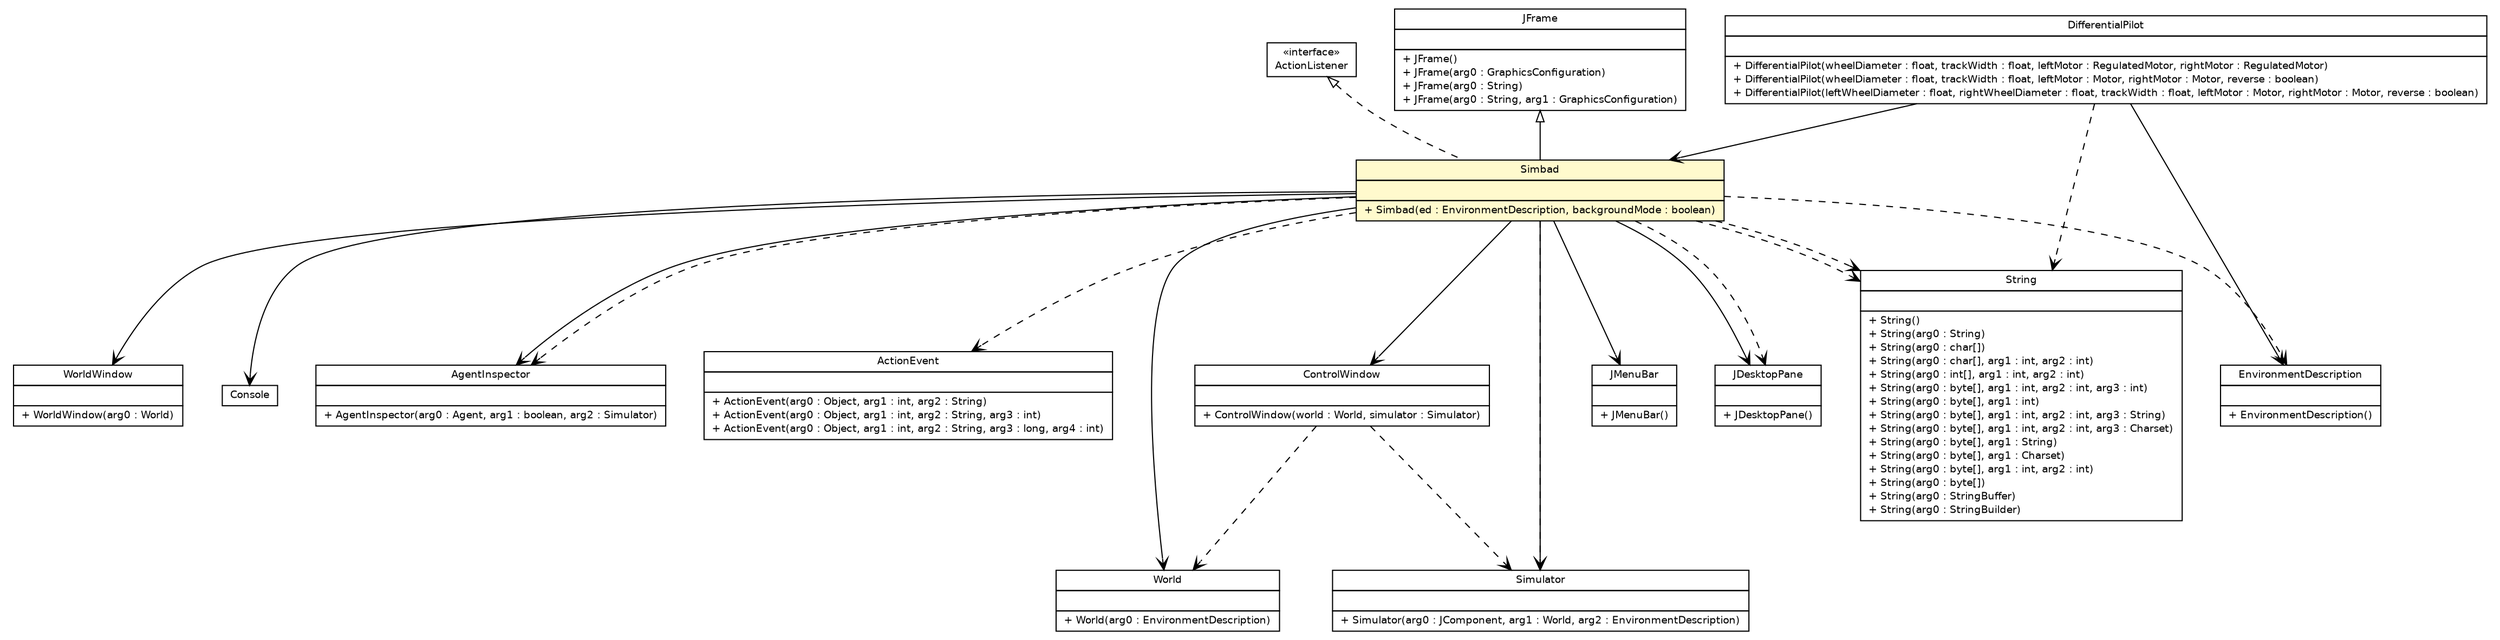 #!/usr/local/bin/dot
#
# Class diagram 
# Generated by UMLGraph version 5.1 (http://www.umlgraph.org/)
#

digraph G {
	edge [fontname="Helvetica",fontsize=10,labelfontname="Helvetica",labelfontsize=10];
	node [fontname="Helvetica",fontsize=10,shape=plaintext];
	nodesep=0.25;
	ranksep=0.5;
	// es.upm.dit.gsi.gsilejos.lejos.robotics.navigation.DifferentialPilot
	c538 [label=<<table title="es.upm.dit.gsi.gsilejos.lejos.robotics.navigation.DifferentialPilot" border="0" cellborder="1" cellspacing="0" cellpadding="2" port="p" href="../../lejos/robotics/navigation/DifferentialPilot.html">
		<tr><td><table border="0" cellspacing="0" cellpadding="1">
<tr><td align="center" balign="center"> DifferentialPilot </td></tr>
		</table></td></tr>
		<tr><td><table border="0" cellspacing="0" cellpadding="1">
<tr><td align="left" balign="left">  </td></tr>
		</table></td></tr>
		<tr><td><table border="0" cellspacing="0" cellpadding="1">
<tr><td align="left" balign="left"> + DifferentialPilot(wheelDiameter : float, trackWidth : float, leftMotor : RegulatedMotor, rightMotor : RegulatedMotor) </td></tr>
<tr><td align="left" balign="left"> + DifferentialPilot(wheelDiameter : float, trackWidth : float, leftMotor : Motor, rightMotor : Motor, reverse : boolean) </td></tr>
<tr><td align="left" balign="left"> + DifferentialPilot(leftWheelDiameter : float, rightWheelDiameter : float, trackWidth : float, leftMotor : Motor, rightMotor : Motor, reverse : boolean) </td></tr>
		</table></td></tr>
		</table>>, fontname="Helvetica", fontcolor="black", fontsize=9.0];
	// es.upm.dit.gsi.gsilejos.simbad.gui.ControlWindow
	c547 [label=<<table title="es.upm.dit.gsi.gsilejos.simbad.gui.ControlWindow" border="0" cellborder="1" cellspacing="0" cellpadding="2" port="p" href="./ControlWindow.html">
		<tr><td><table border="0" cellspacing="0" cellpadding="1">
<tr><td align="center" balign="center"> ControlWindow </td></tr>
		</table></td></tr>
		<tr><td><table border="0" cellspacing="0" cellpadding="1">
<tr><td align="left" balign="left">  </td></tr>
		</table></td></tr>
		<tr><td><table border="0" cellspacing="0" cellpadding="1">
<tr><td align="left" balign="left"> + ControlWindow(world : World, simulator : Simulator) </td></tr>
		</table></td></tr>
		</table>>, fontname="Helvetica", fontcolor="black", fontsize=9.0];
	// es.upm.dit.gsi.gsilejos.simbad.gui.Simbad
	c550 [label=<<table title="es.upm.dit.gsi.gsilejos.simbad.gui.Simbad" border="0" cellborder="1" cellspacing="0" cellpadding="2" port="p" bgcolor="lemonChiffon" href="./Simbad.html">
		<tr><td><table border="0" cellspacing="0" cellpadding="1">
<tr><td align="center" balign="center"> Simbad </td></tr>
		</table></td></tr>
		<tr><td><table border="0" cellspacing="0" cellpadding="1">
<tr><td align="left" balign="left">  </td></tr>
		</table></td></tr>
		<tr><td><table border="0" cellspacing="0" cellpadding="1">
<tr><td align="left" balign="left"> + Simbad(ed : EnvironmentDescription, backgroundMode : boolean) </td></tr>
		</table></td></tr>
		</table>>, fontname="Helvetica", fontcolor="black", fontsize=9.0];
	//es.upm.dit.gsi.gsilejos.simbad.gui.Simbad extends javax.swing.JFrame
	c551:p -> c550:p [dir=back,arrowtail=empty];
	//es.upm.dit.gsi.gsilejos.simbad.gui.Simbad implements java.awt.event.ActionListener
	c552:p -> c550:p [dir=back,arrowtail=empty,style=dashed];
	// es.upm.dit.gsi.gsilejos.lejos.robotics.navigation.DifferentialPilot NAVASSOC es.upm.dit.gsi.gsilejos.simbad.gui.Simbad
	c538:p -> c550:p [taillabel="", label="", headlabel="", fontname="Helvetica", fontcolor="black", fontsize=10.0, color="black", arrowhead=open];
	// es.upm.dit.gsi.gsilejos.lejos.robotics.navigation.DifferentialPilot NAVASSOC simbad.sim.EnvironmentDescription
	c538:p -> c553:p [taillabel="", label="", headlabel="", fontname="Helvetica", fontcolor="black", fontsize=10.0, color="black", arrowhead=open];
	// es.upm.dit.gsi.gsilejos.simbad.gui.Simbad NAVASSOC javax.swing.JMenuBar
	c550:p -> c554:p [taillabel="", label="", headlabel="", fontname="Helvetica", fontcolor="black", fontsize=10.0, color="black", arrowhead=open];
	// es.upm.dit.gsi.gsilejos.simbad.gui.Simbad NAVASSOC javax.swing.JDesktopPane
	c550:p -> c555:p [taillabel="", label="", headlabel="", fontname="Helvetica", fontcolor="black", fontsize=10.0, color="black", arrowhead=open];
	// es.upm.dit.gsi.gsilejos.simbad.gui.Simbad NAVASSOC simbad.gui.WorldWindow
	c550:p -> c556:p [taillabel="", label="", headlabel="", fontname="Helvetica", fontcolor="black", fontsize=10.0, color="black", arrowhead=open];
	// es.upm.dit.gsi.gsilejos.simbad.gui.Simbad NAVASSOC es.upm.dit.gsi.gsilejos.simbad.gui.ControlWindow
	c550:p -> c547:p [taillabel="", label="", headlabel="", fontname="Helvetica", fontcolor="black", fontsize=10.0, color="black", arrowhead=open];
	// es.upm.dit.gsi.gsilejos.simbad.gui.Simbad NAVASSOC simbad.sim.World
	c550:p -> c557:p [taillabel="", label="", headlabel="", fontname="Helvetica", fontcolor="black", fontsize=10.0, color="black", arrowhead=open];
	// es.upm.dit.gsi.gsilejos.simbad.gui.Simbad NAVASSOC simbad.sim.Simulator
	c550:p -> c558:p [taillabel="", label="", headlabel="", fontname="Helvetica", fontcolor="black", fontsize=10.0, color="black", arrowhead=open];
	// es.upm.dit.gsi.gsilejos.simbad.gui.Simbad NAVASSOC java.io.Console
	c550:p -> c559:p [taillabel="", label="", headlabel="", fontname="Helvetica", fontcolor="black", fontsize=10.0, color="black", arrowhead=open];
	// es.upm.dit.gsi.gsilejos.simbad.gui.Simbad NAVASSOC simbad.gui.AgentInspector
	c550:p -> c560:p [taillabel="", label="", headlabel="", fontname="Helvetica", fontcolor="black", fontsize=10.0, color="black", arrowhead=open];
	// es.upm.dit.gsi.gsilejos.lejos.robotics.navigation.DifferentialPilot DEPEND java.lang.String
	c538:p -> c561:p [taillabel="", label="", headlabel="", fontname="Helvetica", fontcolor="black", fontsize=10.0, color="black", arrowhead=open, style=dashed];
	// es.upm.dit.gsi.gsilejos.simbad.gui.ControlWindow DEPEND simbad.sim.Simulator
	c547:p -> c558:p [taillabel="", label="", headlabel="", fontname="Helvetica", fontcolor="black", fontsize=10.0, color="black", arrowhead=open, style=dashed];
	// es.upm.dit.gsi.gsilejos.simbad.gui.ControlWindow DEPEND simbad.sim.World
	c547:p -> c557:p [taillabel="", label="", headlabel="", fontname="Helvetica", fontcolor="black", fontsize=10.0, color="black", arrowhead=open, style=dashed];
	// es.upm.dit.gsi.gsilejos.simbad.gui.Simbad DEPEND simbad.sim.Simulator
	c550:p -> c558:p [taillabel="", label="", headlabel="", fontname="Helvetica", fontcolor="black", fontsize=10.0, color="black", arrowhead=open, style=dashed];
	// es.upm.dit.gsi.gsilejos.simbad.gui.Simbad DEPEND javax.swing.JDesktopPane
	c550:p -> c555:p [taillabel="", label="", headlabel="", fontname="Helvetica", fontcolor="black", fontsize=10.0, color="black", arrowhead=open, style=dashed];
	// es.upm.dit.gsi.gsilejos.simbad.gui.Simbad DEPEND java.lang.String
	c550:p -> c561:p [taillabel="", label="", headlabel="", fontname="Helvetica", fontcolor="black", fontsize=10.0, color="black", arrowhead=open, style=dashed];
	// es.upm.dit.gsi.gsilejos.simbad.gui.Simbad DEPEND java.awt.event.ActionEvent
	c550:p -> c562:p [taillabel="", label="", headlabel="", fontname="Helvetica", fontcolor="black", fontsize=10.0, color="black", arrowhead=open, style=dashed];
	// es.upm.dit.gsi.gsilejos.simbad.gui.Simbad DEPEND simbad.gui.AgentInspector
	c550:p -> c560:p [taillabel="", label="", headlabel="", fontname="Helvetica", fontcolor="black", fontsize=10.0, color="black", arrowhead=open, style=dashed];
	// es.upm.dit.gsi.gsilejos.simbad.gui.Simbad DEPEND java.lang.String
	c550:p -> c561:p [taillabel="", label="", headlabel="", fontname="Helvetica", fontcolor="black", fontsize=10.0, color="black", arrowhead=open, style=dashed];
	// es.upm.dit.gsi.gsilejos.simbad.gui.Simbad DEPEND simbad.sim.EnvironmentDescription
	c550:p -> c553:p [taillabel="", label="", headlabel="", fontname="Helvetica", fontcolor="black", fontsize=10.0, color="black", arrowhead=open, style=dashed];
	// simbad.sim.Simulator
	c558 [label=<<table title="simbad.sim.Simulator" border="0" cellborder="1" cellspacing="0" cellpadding="2" port="p" href="http://java.sun.com/j2se/1.4.2/docs/api/simbad/sim/Simulator.html">
		<tr><td><table border="0" cellspacing="0" cellpadding="1">
<tr><td align="center" balign="center"> Simulator </td></tr>
		</table></td></tr>
		<tr><td><table border="0" cellspacing="0" cellpadding="1">
<tr><td align="left" balign="left">  </td></tr>
		</table></td></tr>
		<tr><td><table border="0" cellspacing="0" cellpadding="1">
<tr><td align="left" balign="left"> + Simulator(arg0 : JComponent, arg1 : World, arg2 : EnvironmentDescription) </td></tr>
		</table></td></tr>
		</table>>, fontname="Helvetica", fontcolor="black", fontsize=9.0];
	// simbad.gui.AgentInspector
	c560 [label=<<table title="simbad.gui.AgentInspector" border="0" cellborder="1" cellspacing="0" cellpadding="2" port="p" href="http://java.sun.com/j2se/1.4.2/docs/api/simbad/gui/AgentInspector.html">
		<tr><td><table border="0" cellspacing="0" cellpadding="1">
<tr><td align="center" balign="center"> AgentInspector </td></tr>
		</table></td></tr>
		<tr><td><table border="0" cellspacing="0" cellpadding="1">
<tr><td align="left" balign="left">  </td></tr>
		</table></td></tr>
		<tr><td><table border="0" cellspacing="0" cellpadding="1">
<tr><td align="left" balign="left"> + AgentInspector(arg0 : Agent, arg1 : boolean, arg2 : Simulator) </td></tr>
		</table></td></tr>
		</table>>, fontname="Helvetica", fontcolor="black", fontsize=9.0];
	// simbad.gui.WorldWindow
	c556 [label=<<table title="simbad.gui.WorldWindow" border="0" cellborder="1" cellspacing="0" cellpadding="2" port="p" href="http://java.sun.com/j2se/1.4.2/docs/api/simbad/gui/WorldWindow.html">
		<tr><td><table border="0" cellspacing="0" cellpadding="1">
<tr><td align="center" balign="center"> WorldWindow </td></tr>
		</table></td></tr>
		<tr><td><table border="0" cellspacing="0" cellpadding="1">
<tr><td align="left" balign="left">  </td></tr>
		</table></td></tr>
		<tr><td><table border="0" cellspacing="0" cellpadding="1">
<tr><td align="left" balign="left"> + WorldWindow(arg0 : World) </td></tr>
		</table></td></tr>
		</table>>, fontname="Helvetica", fontcolor="black", fontsize=9.0];
	// javax.swing.JFrame
	c551 [label=<<table title="javax.swing.JFrame" border="0" cellborder="1" cellspacing="0" cellpadding="2" port="p" href="http://java.sun.com/j2se/1.4.2/docs/api/javax/swing/JFrame.html">
		<tr><td><table border="0" cellspacing="0" cellpadding="1">
<tr><td align="center" balign="center"> JFrame </td></tr>
		</table></td></tr>
		<tr><td><table border="0" cellspacing="0" cellpadding="1">
<tr><td align="left" balign="left">  </td></tr>
		</table></td></tr>
		<tr><td><table border="0" cellspacing="0" cellpadding="1">
<tr><td align="left" balign="left"> + JFrame() </td></tr>
<tr><td align="left" balign="left"> + JFrame(arg0 : GraphicsConfiguration) </td></tr>
<tr><td align="left" balign="left"> + JFrame(arg0 : String) </td></tr>
<tr><td align="left" balign="left"> + JFrame(arg0 : String, arg1 : GraphicsConfiguration) </td></tr>
		</table></td></tr>
		</table>>, fontname="Helvetica", fontcolor="black", fontsize=9.0];
	// simbad.sim.EnvironmentDescription
	c553 [label=<<table title="simbad.sim.EnvironmentDescription" border="0" cellborder="1" cellspacing="0" cellpadding="2" port="p" href="http://java.sun.com/j2se/1.4.2/docs/api/simbad/sim/EnvironmentDescription.html">
		<tr><td><table border="0" cellspacing="0" cellpadding="1">
<tr><td align="center" balign="center"> EnvironmentDescription </td></tr>
		</table></td></tr>
		<tr><td><table border="0" cellspacing="0" cellpadding="1">
<tr><td align="left" balign="left">  </td></tr>
		</table></td></tr>
		<tr><td><table border="0" cellspacing="0" cellpadding="1">
<tr><td align="left" balign="left"> + EnvironmentDescription() </td></tr>
		</table></td></tr>
		</table>>, fontname="Helvetica", fontcolor="black", fontsize=9.0];
	// simbad.sim.World
	c557 [label=<<table title="simbad.sim.World" border="0" cellborder="1" cellspacing="0" cellpadding="2" port="p" href="http://java.sun.com/j2se/1.4.2/docs/api/simbad/sim/World.html">
		<tr><td><table border="0" cellspacing="0" cellpadding="1">
<tr><td align="center" balign="center"> World </td></tr>
		</table></td></tr>
		<tr><td><table border="0" cellspacing="0" cellpadding="1">
<tr><td align="left" balign="left">  </td></tr>
		</table></td></tr>
		<tr><td><table border="0" cellspacing="0" cellpadding="1">
<tr><td align="left" balign="left"> + World(arg0 : EnvironmentDescription) </td></tr>
		</table></td></tr>
		</table>>, fontname="Helvetica", fontcolor="black", fontsize=9.0];
	// javax.swing.JMenuBar
	c554 [label=<<table title="javax.swing.JMenuBar" border="0" cellborder="1" cellspacing="0" cellpadding="2" port="p" href="http://java.sun.com/j2se/1.4.2/docs/api/javax/swing/JMenuBar.html">
		<tr><td><table border="0" cellspacing="0" cellpadding="1">
<tr><td align="center" balign="center"> JMenuBar </td></tr>
		</table></td></tr>
		<tr><td><table border="0" cellspacing="0" cellpadding="1">
<tr><td align="left" balign="left">  </td></tr>
		</table></td></tr>
		<tr><td><table border="0" cellspacing="0" cellpadding="1">
<tr><td align="left" balign="left"> + JMenuBar() </td></tr>
		</table></td></tr>
		</table>>, fontname="Helvetica", fontcolor="black", fontsize=9.0];
	// java.awt.event.ActionEvent
	c562 [label=<<table title="java.awt.event.ActionEvent" border="0" cellborder="1" cellspacing="0" cellpadding="2" port="p" href="http://java.sun.com/j2se/1.4.2/docs/api/java/awt/event/ActionEvent.html">
		<tr><td><table border="0" cellspacing="0" cellpadding="1">
<tr><td align="center" balign="center"> ActionEvent </td></tr>
		</table></td></tr>
		<tr><td><table border="0" cellspacing="0" cellpadding="1">
<tr><td align="left" balign="left">  </td></tr>
		</table></td></tr>
		<tr><td><table border="0" cellspacing="0" cellpadding="1">
<tr><td align="left" balign="left"> + ActionEvent(arg0 : Object, arg1 : int, arg2 : String) </td></tr>
<tr><td align="left" balign="left"> + ActionEvent(arg0 : Object, arg1 : int, arg2 : String, arg3 : int) </td></tr>
<tr><td align="left" balign="left"> + ActionEvent(arg0 : Object, arg1 : int, arg2 : String, arg3 : long, arg4 : int) </td></tr>
		</table></td></tr>
		</table>>, fontname="Helvetica", fontcolor="black", fontsize=9.0];
	// java.awt.event.ActionListener
	c552 [label=<<table title="java.awt.event.ActionListener" border="0" cellborder="1" cellspacing="0" cellpadding="2" port="p" href="http://java.sun.com/j2se/1.4.2/docs/api/java/awt/event/ActionListener.html">
		<tr><td><table border="0" cellspacing="0" cellpadding="1">
<tr><td align="center" balign="center"> &#171;interface&#187; </td></tr>
<tr><td align="center" balign="center"> ActionListener </td></tr>
		</table></td></tr>
		</table>>, fontname="Helvetica", fontcolor="black", fontsize=9.0];
	// java.lang.String
	c561 [label=<<table title="java.lang.String" border="0" cellborder="1" cellspacing="0" cellpadding="2" port="p" href="http://java.sun.com/j2se/1.4.2/docs/api/java/lang/String.html">
		<tr><td><table border="0" cellspacing="0" cellpadding="1">
<tr><td align="center" balign="center"> String </td></tr>
		</table></td></tr>
		<tr><td><table border="0" cellspacing="0" cellpadding="1">
<tr><td align="left" balign="left">  </td></tr>
		</table></td></tr>
		<tr><td><table border="0" cellspacing="0" cellpadding="1">
<tr><td align="left" balign="left"> + String() </td></tr>
<tr><td align="left" balign="left"> + String(arg0 : String) </td></tr>
<tr><td align="left" balign="left"> + String(arg0 : char[]) </td></tr>
<tr><td align="left" balign="left"> + String(arg0 : char[], arg1 : int, arg2 : int) </td></tr>
<tr><td align="left" balign="left"> + String(arg0 : int[], arg1 : int, arg2 : int) </td></tr>
<tr><td align="left" balign="left"> + String(arg0 : byte[], arg1 : int, arg2 : int, arg3 : int) </td></tr>
<tr><td align="left" balign="left"> + String(arg0 : byte[], arg1 : int) </td></tr>
<tr><td align="left" balign="left"> + String(arg0 : byte[], arg1 : int, arg2 : int, arg3 : String) </td></tr>
<tr><td align="left" balign="left"> + String(arg0 : byte[], arg1 : int, arg2 : int, arg3 : Charset) </td></tr>
<tr><td align="left" balign="left"> + String(arg0 : byte[], arg1 : String) </td></tr>
<tr><td align="left" balign="left"> + String(arg0 : byte[], arg1 : Charset) </td></tr>
<tr><td align="left" balign="left"> + String(arg0 : byte[], arg1 : int, arg2 : int) </td></tr>
<tr><td align="left" balign="left"> + String(arg0 : byte[]) </td></tr>
<tr><td align="left" balign="left"> + String(arg0 : StringBuffer) </td></tr>
<tr><td align="left" balign="left"> + String(arg0 : StringBuilder) </td></tr>
		</table></td></tr>
		</table>>, fontname="Helvetica", fontcolor="black", fontsize=9.0];
	// javax.swing.JDesktopPane
	c555 [label=<<table title="javax.swing.JDesktopPane" border="0" cellborder="1" cellspacing="0" cellpadding="2" port="p" href="http://java.sun.com/j2se/1.4.2/docs/api/javax/swing/JDesktopPane.html">
		<tr><td><table border="0" cellspacing="0" cellpadding="1">
<tr><td align="center" balign="center"> JDesktopPane </td></tr>
		</table></td></tr>
		<tr><td><table border="0" cellspacing="0" cellpadding="1">
<tr><td align="left" balign="left">  </td></tr>
		</table></td></tr>
		<tr><td><table border="0" cellspacing="0" cellpadding="1">
<tr><td align="left" balign="left"> + JDesktopPane() </td></tr>
		</table></td></tr>
		</table>>, fontname="Helvetica", fontcolor="black", fontsize=9.0];
	// java.io.Console
	c559 [label=<<table title="java.io.Console" border="0" cellborder="1" cellspacing="0" cellpadding="2" port="p" href="http://java.sun.com/j2se/1.4.2/docs/api/java/io/Console.html">
		<tr><td><table border="0" cellspacing="0" cellpadding="1">
<tr><td align="center" balign="center"> Console </td></tr>
		</table></td></tr>
		</table>>, fontname="Helvetica", fontcolor="black", fontsize=9.0];
}

